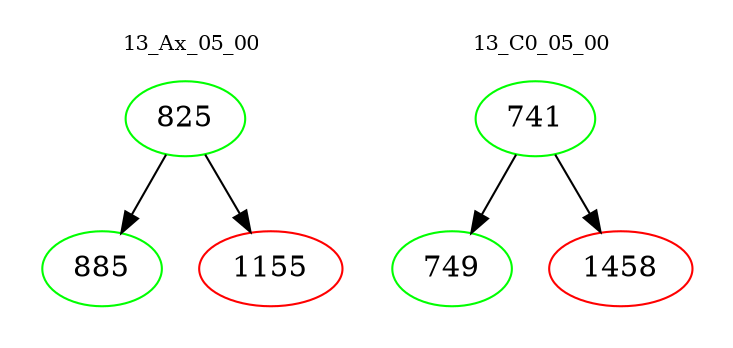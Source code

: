 digraph{
subgraph cluster_0 {
color = white
label = "13_Ax_05_00";
fontsize=10;
T0_825 [label="825", color="green"]
T0_825 -> T0_885 [color="black"]
T0_885 [label="885", color="green"]
T0_825 -> T0_1155 [color="black"]
T0_1155 [label="1155", color="red"]
}
subgraph cluster_1 {
color = white
label = "13_C0_05_00";
fontsize=10;
T1_741 [label="741", color="green"]
T1_741 -> T1_749 [color="black"]
T1_749 [label="749", color="green"]
T1_741 -> T1_1458 [color="black"]
T1_1458 [label="1458", color="red"]
}
}
